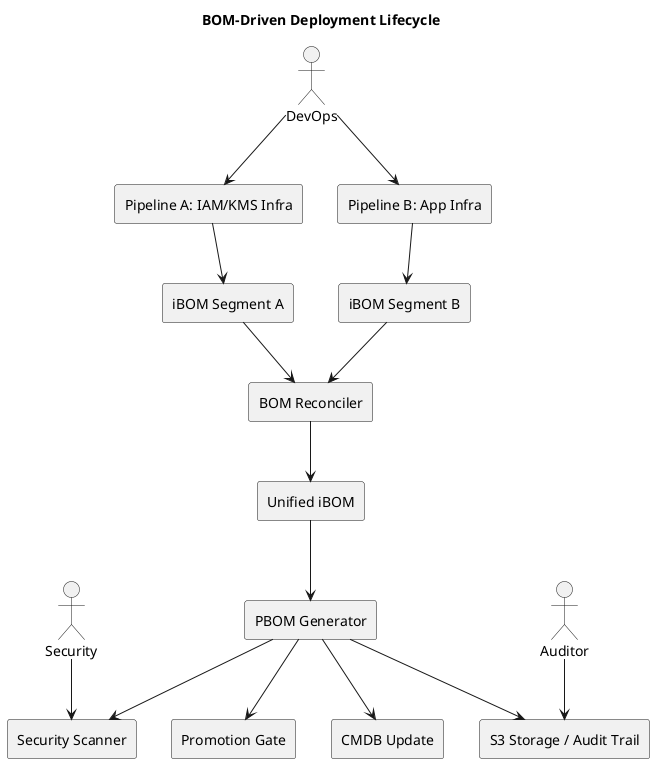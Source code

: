 @startuml
title BOM-Driven Deployment Lifecycle

actor DevOps
actor Security
actor Auditor

rectangle "Pipeline A: IAM/KMS Infra" as PipelineA
rectangle "Pipeline B: App Infra" as PipelineB
rectangle "iBOM Segment A" as iBOMA
rectangle "iBOM Segment B" as iBOMB
rectangle "BOM Reconciler" as Reconciler
rectangle "Unified iBOM" as UnifiediBOM
rectangle "PBOM Generator" as PBOMGen
rectangle "Promotion Gate" as Gate
rectangle "Security Scanner" as Scanner
rectangle "S3 Storage / Audit Trail" as Storage
rectangle "CMDB Update" as CMDB

DevOps --> PipelineA
DevOps --> PipelineB

PipelineA --> iBOMA
PipelineB --> iBOMB

iBOMA --> Reconciler
iBOMB --> Reconciler

Reconciler --> UnifiediBOM
UnifiediBOM --> PBOMGen

PBOMGen --> Gate
PBOMGen --> Scanner
PBOMGen --> Storage
PBOMGen --> CMDB

Security --> Scanner
Auditor --> Storage

@enduml

